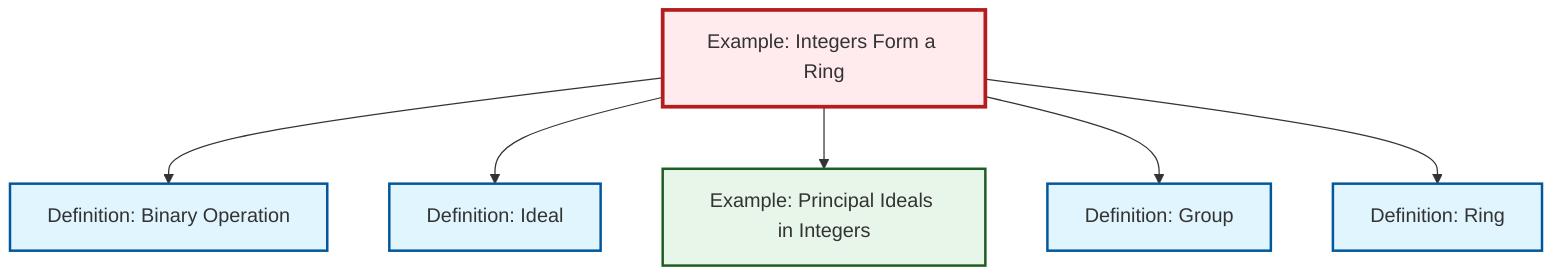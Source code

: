 graph TD
    classDef definition fill:#e1f5fe,stroke:#01579b,stroke-width:2px
    classDef theorem fill:#f3e5f5,stroke:#4a148c,stroke-width:2px
    classDef axiom fill:#fff3e0,stroke:#e65100,stroke-width:2px
    classDef example fill:#e8f5e9,stroke:#1b5e20,stroke-width:2px
    classDef current fill:#ffebee,stroke:#b71c1c,stroke-width:3px
    def-ring["Definition: Ring"]:::definition
    def-group["Definition: Group"]:::definition
    def-binary-operation["Definition: Binary Operation"]:::definition
    ex-principal-ideal["Example: Principal Ideals in Integers"]:::example
    ex-integers-ring["Example: Integers Form a Ring"]:::example
    def-ideal["Definition: Ideal"]:::definition
    ex-integers-ring --> def-binary-operation
    ex-integers-ring --> def-ideal
    ex-integers-ring --> ex-principal-ideal
    ex-integers-ring --> def-group
    ex-integers-ring --> def-ring
    class ex-integers-ring current